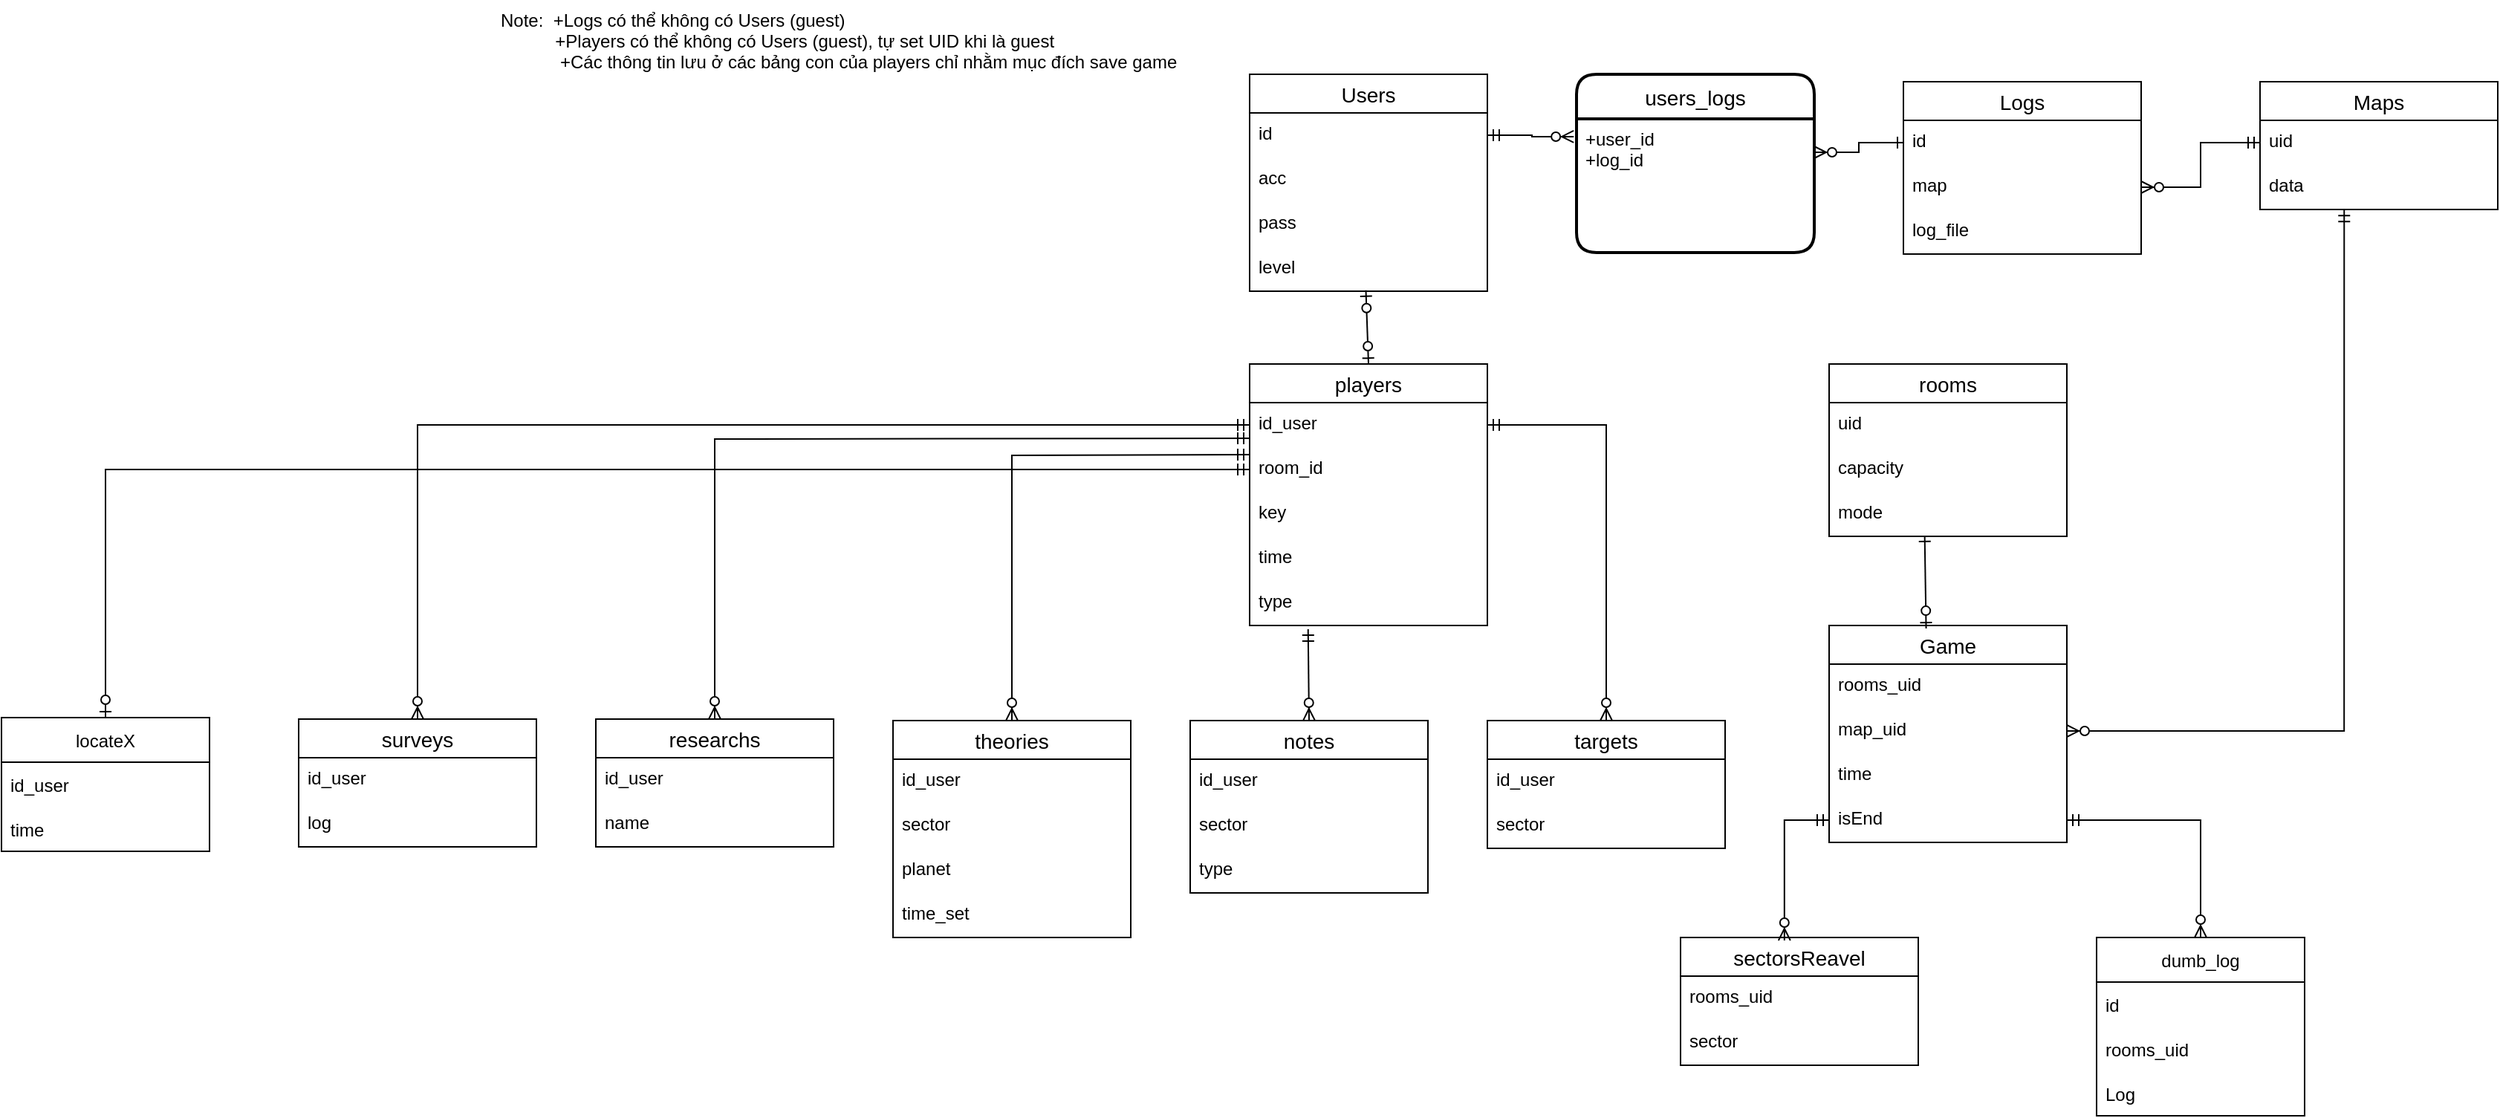 <mxfile version="20.0.4" type="device"><diagram id="UpDoPKUoh7SbWPE7AYx7" name="Page-1"><mxGraphModel dx="2048" dy="681" grid="1" gridSize="10" guides="1" tooltips="1" connect="1" arrows="1" fold="1" page="1" pageScale="1" pageWidth="827" pageHeight="1169" math="0" shadow="0"><root><mxCell id="0"/><mxCell id="1" parent="0"/><mxCell id="7GLclu0cyat6W4IVC8lv-1" value="Users" style="swimlane;fontStyle=0;childLayout=stackLayout;horizontal=1;startSize=26;horizontalStack=0;resizeParent=1;resizeParentMax=0;resizeLast=0;collapsible=1;marginBottom=0;align=center;fontSize=14;" parent="1" vertex="1"><mxGeometry x="180" y="65" width="160" height="146" as="geometry"/></mxCell><mxCell id="7GLclu0cyat6W4IVC8lv-2" value="id" style="text;strokeColor=none;fillColor=none;spacingLeft=4;spacingRight=4;overflow=hidden;rotatable=0;points=[[0,0.5],[1,0.5]];portConstraint=eastwest;fontSize=12;" parent="7GLclu0cyat6W4IVC8lv-1" vertex="1"><mxGeometry y="26" width="160" height="30" as="geometry"/></mxCell><mxCell id="7GLclu0cyat6W4IVC8lv-3" value="acc" style="text;strokeColor=none;fillColor=none;spacingLeft=4;spacingRight=4;overflow=hidden;rotatable=0;points=[[0,0.5],[1,0.5]];portConstraint=eastwest;fontSize=12;" parent="7GLclu0cyat6W4IVC8lv-1" vertex="1"><mxGeometry y="56" width="160" height="30" as="geometry"/></mxCell><mxCell id="7GLclu0cyat6W4IVC8lv-4" value="pass" style="text;strokeColor=none;fillColor=none;spacingLeft=4;spacingRight=4;overflow=hidden;rotatable=0;points=[[0,0.5],[1,0.5]];portConstraint=eastwest;fontSize=12;" parent="7GLclu0cyat6W4IVC8lv-1" vertex="1"><mxGeometry y="86" width="160" height="30" as="geometry"/></mxCell><mxCell id="7GLclu0cyat6W4IVC8lv-6" value="level" style="text;strokeColor=none;fillColor=none;spacingLeft=4;spacingRight=4;overflow=hidden;rotatable=0;points=[[0,0.5],[1,0.5]];portConstraint=eastwest;fontSize=12;" parent="7GLclu0cyat6W4IVC8lv-1" vertex="1"><mxGeometry y="116" width="160" height="30" as="geometry"/></mxCell><mxCell id="7GLclu0cyat6W4IVC8lv-9" value="Logs" style="swimlane;fontStyle=0;childLayout=stackLayout;horizontal=1;startSize=26;horizontalStack=0;resizeParent=1;resizeParentMax=0;resizeLast=0;collapsible=1;marginBottom=0;align=center;fontSize=14;" parent="1" vertex="1"><mxGeometry x="620" y="70" width="160" height="116" as="geometry"/></mxCell><mxCell id="7GLclu0cyat6W4IVC8lv-10" value="id" style="text;strokeColor=none;fillColor=none;spacingLeft=4;spacingRight=4;overflow=hidden;rotatable=0;points=[[0,0.5],[1,0.5]];portConstraint=eastwest;fontSize=12;" parent="7GLclu0cyat6W4IVC8lv-9" vertex="1"><mxGeometry y="26" width="160" height="30" as="geometry"/></mxCell><mxCell id="7GLclu0cyat6W4IVC8lv-11" value="map" style="text;strokeColor=none;fillColor=none;spacingLeft=4;spacingRight=4;overflow=hidden;rotatable=0;points=[[0,0.5],[1,0.5]];portConstraint=eastwest;fontSize=12;" parent="7GLclu0cyat6W4IVC8lv-9" vertex="1"><mxGeometry y="56" width="160" height="30" as="geometry"/></mxCell><mxCell id="7GLclu0cyat6W4IVC8lv-12" value="log_file" style="text;strokeColor=none;fillColor=none;spacingLeft=4;spacingRight=4;overflow=hidden;rotatable=0;points=[[0,0.5],[1,0.5]];portConstraint=eastwest;fontSize=12;" parent="7GLclu0cyat6W4IVC8lv-9" vertex="1"><mxGeometry y="86" width="160" height="30" as="geometry"/></mxCell><mxCell id="7GLclu0cyat6W4IVC8lv-13" value="Maps" style="swimlane;fontStyle=0;childLayout=stackLayout;horizontal=1;startSize=26;horizontalStack=0;resizeParent=1;resizeParentMax=0;resizeLast=0;collapsible=1;marginBottom=0;align=center;fontSize=14;" parent="1" vertex="1"><mxGeometry x="860" y="70" width="160" height="86" as="geometry"/></mxCell><mxCell id="7GLclu0cyat6W4IVC8lv-14" value="uid" style="text;strokeColor=none;fillColor=none;spacingLeft=4;spacingRight=4;overflow=hidden;rotatable=0;points=[[0,0.5],[1,0.5]];portConstraint=eastwest;fontSize=12;" parent="7GLclu0cyat6W4IVC8lv-13" vertex="1"><mxGeometry y="26" width="160" height="30" as="geometry"/></mxCell><mxCell id="7GLclu0cyat6W4IVC8lv-15" value="data" style="text;strokeColor=none;fillColor=none;spacingLeft=4;spacingRight=4;overflow=hidden;rotatable=0;points=[[0,0.5],[1,0.5]];portConstraint=eastwest;fontSize=12;" parent="7GLclu0cyat6W4IVC8lv-13" vertex="1"><mxGeometry y="56" width="160" height="30" as="geometry"/></mxCell><mxCell id="7GLclu0cyat6W4IVC8lv-17" value="rooms" style="swimlane;fontStyle=0;childLayout=stackLayout;horizontal=1;startSize=26;horizontalStack=0;resizeParent=1;resizeParentMax=0;resizeLast=0;collapsible=1;marginBottom=0;align=center;fontSize=14;" parent="1" vertex="1"><mxGeometry x="570" y="260" width="160" height="116" as="geometry"/></mxCell><mxCell id="7GLclu0cyat6W4IVC8lv-18" value="uid" style="text;strokeColor=none;fillColor=none;spacingLeft=4;spacingRight=4;overflow=hidden;rotatable=0;points=[[0,0.5],[1,0.5]];portConstraint=eastwest;fontSize=12;" parent="7GLclu0cyat6W4IVC8lv-17" vertex="1"><mxGeometry y="26" width="160" height="30" as="geometry"/></mxCell><mxCell id="7GLclu0cyat6W4IVC8lv-19" value="capacity" style="text;strokeColor=none;fillColor=none;spacingLeft=4;spacingRight=4;overflow=hidden;rotatable=0;points=[[0,0.5],[1,0.5]];portConstraint=eastwest;fontSize=12;" parent="7GLclu0cyat6W4IVC8lv-17" vertex="1"><mxGeometry y="56" width="160" height="30" as="geometry"/></mxCell><mxCell id="7GLclu0cyat6W4IVC8lv-20" value="mode" style="text;strokeColor=none;fillColor=none;spacingLeft=4;spacingRight=4;overflow=hidden;rotatable=0;points=[[0,0.5],[1,0.5]];portConstraint=eastwest;fontSize=12;" parent="7GLclu0cyat6W4IVC8lv-17" vertex="1"><mxGeometry y="86" width="160" height="30" as="geometry"/></mxCell><mxCell id="7GLclu0cyat6W4IVC8lv-21" value="Game" style="swimlane;fontStyle=0;childLayout=stackLayout;horizontal=1;startSize=26;horizontalStack=0;resizeParent=1;resizeParentMax=0;resizeLast=0;collapsible=1;marginBottom=0;align=center;fontSize=14;" parent="1" vertex="1"><mxGeometry x="570" y="436" width="160" height="146" as="geometry"/></mxCell><mxCell id="7GLclu0cyat6W4IVC8lv-22" value="rooms_uid" style="text;strokeColor=none;fillColor=none;spacingLeft=4;spacingRight=4;overflow=hidden;rotatable=0;points=[[0,0.5],[1,0.5]];portConstraint=eastwest;fontSize=12;" parent="7GLclu0cyat6W4IVC8lv-21" vertex="1"><mxGeometry y="26" width="160" height="30" as="geometry"/></mxCell><mxCell id="7GLclu0cyat6W4IVC8lv-23" value="map_uid" style="text;strokeColor=none;fillColor=none;spacingLeft=4;spacingRight=4;overflow=hidden;rotatable=0;points=[[0,0.5],[1,0.5]];portConstraint=eastwest;fontSize=12;" parent="7GLclu0cyat6W4IVC8lv-21" vertex="1"><mxGeometry y="56" width="160" height="30" as="geometry"/></mxCell><mxCell id="7GLclu0cyat6W4IVC8lv-24" value="time" style="text;strokeColor=none;fillColor=none;spacingLeft=4;spacingRight=4;overflow=hidden;rotatable=0;points=[[0,0.5],[1,0.5]];portConstraint=eastwest;fontSize=12;" parent="7GLclu0cyat6W4IVC8lv-21" vertex="1"><mxGeometry y="86" width="160" height="30" as="geometry"/></mxCell><mxCell id="RnT9Ci4VRvQXhfUByt9H-3" value="isEnd" style="text;strokeColor=none;fillColor=none;spacingLeft=4;spacingRight=4;overflow=hidden;rotatable=0;points=[[0,0.5],[1,0.5]];portConstraint=eastwest;fontSize=12;" vertex="1" parent="7GLclu0cyat6W4IVC8lv-21"><mxGeometry y="116" width="160" height="30" as="geometry"/></mxCell><mxCell id="7GLclu0cyat6W4IVC8lv-25" value="players" style="swimlane;fontStyle=0;childLayout=stackLayout;horizontal=1;startSize=26;horizontalStack=0;resizeParent=1;resizeParentMax=0;resizeLast=0;collapsible=1;marginBottom=0;align=center;fontSize=14;" parent="1" vertex="1"><mxGeometry x="180" y="260" width="160" height="176" as="geometry"/></mxCell><mxCell id="7GLclu0cyat6W4IVC8lv-26" value="id_user" style="text;strokeColor=none;fillColor=none;spacingLeft=4;spacingRight=4;overflow=hidden;rotatable=0;points=[[0,0.5],[1,0.5]];portConstraint=eastwest;fontSize=12;" parent="7GLclu0cyat6W4IVC8lv-25" vertex="1"><mxGeometry y="26" width="160" height="30" as="geometry"/></mxCell><mxCell id="7GLclu0cyat6W4IVC8lv-29" value="room_id" style="text;strokeColor=none;fillColor=none;spacingLeft=4;spacingRight=4;overflow=hidden;rotatable=0;points=[[0,0.5],[1,0.5]];portConstraint=eastwest;fontSize=12;" parent="7GLclu0cyat6W4IVC8lv-25" vertex="1"><mxGeometry y="56" width="160" height="30" as="geometry"/></mxCell><mxCell id="7GLclu0cyat6W4IVC8lv-30" value="key" style="text;strokeColor=none;fillColor=none;spacingLeft=4;spacingRight=4;overflow=hidden;rotatable=0;points=[[0,0.5],[1,0.5]];portConstraint=eastwest;fontSize=12;" parent="7GLclu0cyat6W4IVC8lv-25" vertex="1"><mxGeometry y="86" width="160" height="30" as="geometry"/></mxCell><mxCell id="7GLclu0cyat6W4IVC8lv-27" value="time" style="text;strokeColor=none;fillColor=none;spacingLeft=4;spacingRight=4;overflow=hidden;rotatable=0;points=[[0,0.5],[1,0.5]];portConstraint=eastwest;fontSize=12;" parent="7GLclu0cyat6W4IVC8lv-25" vertex="1"><mxGeometry y="116" width="160" height="30" as="geometry"/></mxCell><mxCell id="7GLclu0cyat6W4IVC8lv-59" value="type" style="text;strokeColor=none;fillColor=none;spacingLeft=4;spacingRight=4;overflow=hidden;rotatable=0;points=[[0,0.5],[1,0.5]];portConstraint=eastwest;fontSize=12;" parent="7GLclu0cyat6W4IVC8lv-25" vertex="1"><mxGeometry y="146" width="160" height="30" as="geometry"/></mxCell><mxCell id="7GLclu0cyat6W4IVC8lv-31" value="notes" style="swimlane;fontStyle=0;childLayout=stackLayout;horizontal=1;startSize=26;horizontalStack=0;resizeParent=1;resizeParentMax=0;resizeLast=0;collapsible=1;marginBottom=0;align=center;fontSize=14;" parent="1" vertex="1"><mxGeometry x="140" y="500" width="160" height="116" as="geometry"/></mxCell><mxCell id="7GLclu0cyat6W4IVC8lv-32" value="id_user" style="text;strokeColor=none;fillColor=none;spacingLeft=4;spacingRight=4;overflow=hidden;rotatable=0;points=[[0,0.5],[1,0.5]];portConstraint=eastwest;fontSize=12;" parent="7GLclu0cyat6W4IVC8lv-31" vertex="1"><mxGeometry y="26" width="160" height="30" as="geometry"/></mxCell><mxCell id="7GLclu0cyat6W4IVC8lv-33" value="sector" style="text;strokeColor=none;fillColor=none;spacingLeft=4;spacingRight=4;overflow=hidden;rotatable=0;points=[[0,0.5],[1,0.5]];portConstraint=eastwest;fontSize=12;" parent="7GLclu0cyat6W4IVC8lv-31" vertex="1"><mxGeometry y="56" width="160" height="30" as="geometry"/></mxCell><mxCell id="7GLclu0cyat6W4IVC8lv-34" value="type" style="text;strokeColor=none;fillColor=none;spacingLeft=4;spacingRight=4;overflow=hidden;rotatable=0;points=[[0,0.5],[1,0.5]];portConstraint=eastwest;fontSize=12;" parent="7GLclu0cyat6W4IVC8lv-31" vertex="1"><mxGeometry y="86" width="160" height="30" as="geometry"/></mxCell><mxCell id="7GLclu0cyat6W4IVC8lv-35" value="surveys" style="swimlane;fontStyle=0;childLayout=stackLayout;horizontal=1;startSize=26;horizontalStack=0;resizeParent=1;resizeParentMax=0;resizeLast=0;collapsible=1;marginBottom=0;align=center;fontSize=14;" parent="1" vertex="1"><mxGeometry x="-460" y="499" width="160" height="86" as="geometry"/></mxCell><mxCell id="7GLclu0cyat6W4IVC8lv-36" value="id_user" style="text;strokeColor=none;fillColor=none;spacingLeft=4;spacingRight=4;overflow=hidden;rotatable=0;points=[[0,0.5],[1,0.5]];portConstraint=eastwest;fontSize=12;" parent="7GLclu0cyat6W4IVC8lv-35" vertex="1"><mxGeometry y="26" width="160" height="30" as="geometry"/></mxCell><mxCell id="7GLclu0cyat6W4IVC8lv-37" value="log" style="text;strokeColor=none;fillColor=none;spacingLeft=4;spacingRight=4;overflow=hidden;rotatable=0;points=[[0,0.5],[1,0.5]];portConstraint=eastwest;fontSize=12;" parent="7GLclu0cyat6W4IVC8lv-35" vertex="1"><mxGeometry y="56" width="160" height="30" as="geometry"/></mxCell><mxCell id="7GLclu0cyat6W4IVC8lv-39" value="researchs" style="swimlane;fontStyle=0;childLayout=stackLayout;horizontal=1;startSize=26;horizontalStack=0;resizeParent=1;resizeParentMax=0;resizeLast=0;collapsible=1;marginBottom=0;align=center;fontSize=14;" parent="1" vertex="1"><mxGeometry x="-260" y="499" width="160" height="86" as="geometry"/></mxCell><mxCell id="7GLclu0cyat6W4IVC8lv-40" value="id_user" style="text;strokeColor=none;fillColor=none;spacingLeft=4;spacingRight=4;overflow=hidden;rotatable=0;points=[[0,0.5],[1,0.5]];portConstraint=eastwest;fontSize=12;" parent="7GLclu0cyat6W4IVC8lv-39" vertex="1"><mxGeometry y="26" width="160" height="30" as="geometry"/></mxCell><mxCell id="7GLclu0cyat6W4IVC8lv-41" value="name" style="text;strokeColor=none;fillColor=none;spacingLeft=4;spacingRight=4;overflow=hidden;rotatable=0;points=[[0,0.5],[1,0.5]];portConstraint=eastwest;fontSize=12;" parent="7GLclu0cyat6W4IVC8lv-39" vertex="1"><mxGeometry y="56" width="160" height="30" as="geometry"/></mxCell><mxCell id="7GLclu0cyat6W4IVC8lv-43" value="targets" style="swimlane;fontStyle=0;childLayout=stackLayout;horizontal=1;startSize=26;horizontalStack=0;resizeParent=1;resizeParentMax=0;resizeLast=0;collapsible=1;marginBottom=0;align=center;fontSize=14;" parent="1" vertex="1"><mxGeometry x="340" y="500" width="160" height="86" as="geometry"/></mxCell><mxCell id="7GLclu0cyat6W4IVC8lv-44" value="id_user" style="text;strokeColor=none;fillColor=none;spacingLeft=4;spacingRight=4;overflow=hidden;rotatable=0;points=[[0,0.5],[1,0.5]];portConstraint=eastwest;fontSize=12;" parent="7GLclu0cyat6W4IVC8lv-43" vertex="1"><mxGeometry y="26" width="160" height="30" as="geometry"/></mxCell><mxCell id="7GLclu0cyat6W4IVC8lv-45" value="sector" style="text;strokeColor=none;fillColor=none;spacingLeft=4;spacingRight=4;overflow=hidden;rotatable=0;points=[[0,0.5],[1,0.5]];portConstraint=eastwest;fontSize=12;" parent="7GLclu0cyat6W4IVC8lv-43" vertex="1"><mxGeometry y="56" width="160" height="30" as="geometry"/></mxCell><mxCell id="7GLclu0cyat6W4IVC8lv-49" value="theories" style="swimlane;fontStyle=0;childLayout=stackLayout;horizontal=1;startSize=26;horizontalStack=0;resizeParent=1;resizeParentMax=0;resizeLast=0;collapsible=1;marginBottom=0;align=center;fontSize=14;" parent="1" vertex="1"><mxGeometry x="-60" y="500" width="160" height="146" as="geometry"/></mxCell><mxCell id="7GLclu0cyat6W4IVC8lv-50" value="id_user" style="text;strokeColor=none;fillColor=none;spacingLeft=4;spacingRight=4;overflow=hidden;rotatable=0;points=[[0,0.5],[1,0.5]];portConstraint=eastwest;fontSize=12;" parent="7GLclu0cyat6W4IVC8lv-49" vertex="1"><mxGeometry y="26" width="160" height="30" as="geometry"/></mxCell><mxCell id="7GLclu0cyat6W4IVC8lv-51" value="sector" style="text;strokeColor=none;fillColor=none;spacingLeft=4;spacingRight=4;overflow=hidden;rotatable=0;points=[[0,0.5],[1,0.5]];portConstraint=eastwest;fontSize=12;" parent="7GLclu0cyat6W4IVC8lv-49" vertex="1"><mxGeometry y="56" width="160" height="30" as="geometry"/></mxCell><mxCell id="7GLclu0cyat6W4IVC8lv-52" value="planet" style="text;strokeColor=none;fillColor=none;spacingLeft=4;spacingRight=4;overflow=hidden;rotatable=0;points=[[0,0.5],[1,0.5]];portConstraint=eastwest;fontSize=12;" parent="7GLclu0cyat6W4IVC8lv-49" vertex="1"><mxGeometry y="86" width="160" height="30" as="geometry"/></mxCell><mxCell id="7GLclu0cyat6W4IVC8lv-54" value="time_set" style="text;strokeColor=none;fillColor=none;spacingLeft=4;spacingRight=4;overflow=hidden;rotatable=0;points=[[0,0.5],[1,0.5]];portConstraint=eastwest;fontSize=12;" parent="7GLclu0cyat6W4IVC8lv-49" vertex="1"><mxGeometry y="116" width="160" height="30" as="geometry"/></mxCell><mxCell id="7GLclu0cyat6W4IVC8lv-55" value="sectorsReavel" style="swimlane;fontStyle=0;childLayout=stackLayout;horizontal=1;startSize=26;horizontalStack=0;resizeParent=1;resizeParentMax=0;resizeLast=0;collapsible=1;marginBottom=0;align=center;fontSize=14;" parent="1" vertex="1"><mxGeometry x="470" y="646" width="160" height="86" as="geometry"/></mxCell><mxCell id="7GLclu0cyat6W4IVC8lv-56" value="rooms_uid" style="text;strokeColor=none;fillColor=none;spacingLeft=4;spacingRight=4;overflow=hidden;rotatable=0;points=[[0,0.5],[1,0.5]];portConstraint=eastwest;fontSize=12;" parent="7GLclu0cyat6W4IVC8lv-55" vertex="1"><mxGeometry y="26" width="160" height="30" as="geometry"/></mxCell><mxCell id="7GLclu0cyat6W4IVC8lv-57" value="sector" style="text;strokeColor=none;fillColor=none;spacingLeft=4;spacingRight=4;overflow=hidden;rotatable=0;points=[[0,0.5],[1,0.5]];portConstraint=eastwest;fontSize=12;" parent="7GLclu0cyat6W4IVC8lv-55" vertex="1"><mxGeometry y="56" width="160" height="30" as="geometry"/></mxCell><mxCell id="7GLclu0cyat6W4IVC8lv-66" value="" style="fontSize=12;html=1;endArrow=ERzeroToOne;endFill=1;rounded=0;startArrow=ERzeroToOne;startFill=0;entryX=0.489;entryY=0.98;entryDx=0;entryDy=0;entryPerimeter=0;exitX=0.5;exitY=0;exitDx=0;exitDy=0;" parent="1" source="7GLclu0cyat6W4IVC8lv-25" target="7GLclu0cyat6W4IVC8lv-6" edge="1"><mxGeometry width="100" height="100" relative="1" as="geometry"><mxPoint x="70" y="370" as="sourcePoint"/><mxPoint x="170" y="270" as="targetPoint"/></mxGeometry></mxCell><mxCell id="7GLclu0cyat6W4IVC8lv-71" value="users_logs" style="swimlane;childLayout=stackLayout;horizontal=1;startSize=30;horizontalStack=0;rounded=1;fontSize=14;fontStyle=0;strokeWidth=2;resizeParent=0;resizeLast=1;shadow=0;dashed=0;align=center;" parent="1" vertex="1"><mxGeometry x="400" y="65" width="160" height="120" as="geometry"/></mxCell><mxCell id="7GLclu0cyat6W4IVC8lv-72" value="+user_id&#10;+log_id" style="align=left;strokeColor=none;fillColor=none;spacingLeft=4;fontSize=12;verticalAlign=top;resizable=0;rotatable=0;part=1;" parent="7GLclu0cyat6W4IVC8lv-71" vertex="1"><mxGeometry y="30" width="160" height="90" as="geometry"/></mxCell><mxCell id="7GLclu0cyat6W4IVC8lv-73" value="" style="edgeStyle=orthogonalEdgeStyle;fontSize=12;html=1;endArrow=ERzeroToMany;startArrow=ERmandOne;rounded=0;exitX=1;exitY=0.5;exitDx=0;exitDy=0;entryX=-0.012;entryY=0.133;entryDx=0;entryDy=0;entryPerimeter=0;" parent="1" source="7GLclu0cyat6W4IVC8lv-2" target="7GLclu0cyat6W4IVC8lv-72" edge="1"><mxGeometry width="100" height="100" relative="1" as="geometry"><mxPoint x="140" y="300" as="sourcePoint"/><mxPoint x="240" y="200" as="targetPoint"/></mxGeometry></mxCell><mxCell id="7GLclu0cyat6W4IVC8lv-74" value="" style="fontSize=12;html=1;endArrow=ERzeroToMany;startArrow=ERone;rounded=0;exitX=0;exitY=0.5;exitDx=0;exitDy=0;entryX=1;entryY=0.25;entryDx=0;entryDy=0;edgeStyle=orthogonalEdgeStyle;startFill=0;" parent="1" source="7GLclu0cyat6W4IVC8lv-10" target="7GLclu0cyat6W4IVC8lv-72" edge="1"><mxGeometry width="100" height="100" relative="1" as="geometry"><mxPoint x="140" y="300" as="sourcePoint"/><mxPoint x="560" y="140" as="targetPoint"/></mxGeometry></mxCell><mxCell id="7GLclu0cyat6W4IVC8lv-75" value="Note:  +Logs có thể không có Users (guest)&#10;           +Players có thể không có Users (guest), tự set UID khi là guest&#10;            +Các thông tin lưu ở các bảng con của players chỉ nhằm mục đích save game" style="text;strokeColor=none;fillColor=none;spacingLeft=4;spacingRight=4;overflow=hidden;rotatable=0;points=[[0,0.5],[1,0.5]];portConstraint=eastwest;fontSize=12;" parent="1" vertex="1"><mxGeometry x="-330" y="15" width="480" height="50" as="geometry"/></mxCell><mxCell id="7GLclu0cyat6W4IVC8lv-77" value="" style="edgeStyle=orthogonalEdgeStyle;fontSize=12;html=1;endArrow=ERzeroToMany;startArrow=ERmandOne;rounded=0;entryX=0.5;entryY=0;entryDx=0;entryDy=0;exitX=0;exitY=0.5;exitDx=0;exitDy=0;" parent="1" source="7GLclu0cyat6W4IVC8lv-26" target="7GLclu0cyat6W4IVC8lv-35" edge="1"><mxGeometry width="100" height="100" relative="1" as="geometry"><mxPoint x="40" y="420" as="sourcePoint"/><mxPoint x="140" y="320" as="targetPoint"/></mxGeometry></mxCell><mxCell id="7GLclu0cyat6W4IVC8lv-78" value="" style="edgeStyle=orthogonalEdgeStyle;fontSize=12;html=1;endArrow=ERzeroToMany;startArrow=ERmandOne;rounded=0;entryX=0.5;entryY=0;entryDx=0;entryDy=0;" parent="1" target="7GLclu0cyat6W4IVC8lv-39" edge="1"><mxGeometry width="100" height="100" relative="1" as="geometry"><mxPoint x="180" y="310" as="sourcePoint"/><mxPoint x="-370" y="509" as="targetPoint"/></mxGeometry></mxCell><mxCell id="7GLclu0cyat6W4IVC8lv-79" value="" style="edgeStyle=orthogonalEdgeStyle;fontSize=12;html=1;endArrow=ERzeroToMany;startArrow=ERmandOne;rounded=0;entryX=0.5;entryY=0;entryDx=0;entryDy=0;" parent="1" target="7GLclu0cyat6W4IVC8lv-49" edge="1"><mxGeometry width="100" height="100" relative="1" as="geometry"><mxPoint x="180" y="321" as="sourcePoint"/><mxPoint x="-360" y="519" as="targetPoint"/></mxGeometry></mxCell><mxCell id="7GLclu0cyat6W4IVC8lv-80" value="" style="fontSize=12;html=1;endArrow=ERzeroToMany;startArrow=ERmandOne;rounded=0;entryX=0.5;entryY=0;entryDx=0;entryDy=0;exitX=0.246;exitY=1.084;exitDx=0;exitDy=0;exitPerimeter=0;" parent="1" source="7GLclu0cyat6W4IVC8lv-59" target="7GLclu0cyat6W4IVC8lv-31" edge="1"><mxGeometry width="100" height="100" relative="1" as="geometry"><mxPoint x="220" y="440" as="sourcePoint"/><mxPoint x="-350" y="529" as="targetPoint"/></mxGeometry></mxCell><mxCell id="7GLclu0cyat6W4IVC8lv-81" value="" style="edgeStyle=orthogonalEdgeStyle;fontSize=12;html=1;endArrow=ERzeroToMany;startArrow=ERmandOne;rounded=0;entryX=0.5;entryY=0;entryDx=0;entryDy=0;exitX=1;exitY=0.5;exitDx=0;exitDy=0;" parent="1" source="7GLclu0cyat6W4IVC8lv-26" target="7GLclu0cyat6W4IVC8lv-43" edge="1"><mxGeometry width="100" height="100" relative="1" as="geometry"><mxPoint x="220" y="341" as="sourcePoint"/><mxPoint x="-340" y="539" as="targetPoint"/></mxGeometry></mxCell><mxCell id="7GLclu0cyat6W4IVC8lv-83" value="" style="fontSize=12;html=1;endArrow=ERzeroToOne;endFill=1;rounded=0;entryX=0.408;entryY=0.014;entryDx=0;entryDy=0;exitX=0.402;exitY=0.982;exitDx=0;exitDy=0;exitPerimeter=0;entryPerimeter=0;startArrow=ERone;startFill=0;" parent="1" source="7GLclu0cyat6W4IVC8lv-20" target="7GLclu0cyat6W4IVC8lv-21" edge="1"><mxGeometry width="100" height="100" relative="1" as="geometry"><mxPoint x="650" y="370" as="sourcePoint"/><mxPoint x="560" y="320" as="targetPoint"/></mxGeometry></mxCell><mxCell id="7GLclu0cyat6W4IVC8lv-84" value="" style="fontSize=12;html=1;endArrow=ERzeroToMany;startArrow=ERmandOne;rounded=0;entryX=0.437;entryY=0.023;entryDx=0;entryDy=0;entryPerimeter=0;edgeStyle=orthogonalEdgeStyle;" parent="1" source="RnT9Ci4VRvQXhfUByt9H-3" target="7GLclu0cyat6W4IVC8lv-55" edge="1"><mxGeometry width="100" height="100" relative="1" as="geometry"><mxPoint x="350" y="311" as="sourcePoint"/><mxPoint x="430.0" y="510" as="targetPoint"/></mxGeometry></mxCell><mxCell id="7GLclu0cyat6W4IVC8lv-85" value="" style="edgeStyle=orthogonalEdgeStyle;fontSize=12;html=1;endArrow=ERzeroToMany;startArrow=ERmandOne;rounded=0;exitX=0;exitY=0.5;exitDx=0;exitDy=0;" parent="1" source="7GLclu0cyat6W4IVC8lv-14" target="7GLclu0cyat6W4IVC8lv-11" edge="1"><mxGeometry width="100" height="100" relative="1" as="geometry"><mxPoint x="470" y="420" as="sourcePoint"/><mxPoint x="570" y="320" as="targetPoint"/></mxGeometry></mxCell><mxCell id="7GLclu0cyat6W4IVC8lv-86" value="" style="edgeStyle=orthogonalEdgeStyle;fontSize=12;html=1;endArrow=ERzeroToMany;startArrow=ERmandOne;rounded=0;entryX=1;entryY=0.5;entryDx=0;entryDy=0;exitX=0.354;exitY=1.006;exitDx=0;exitDy=0;exitPerimeter=0;" parent="1" source="7GLclu0cyat6W4IVC8lv-15" target="7GLclu0cyat6W4IVC8lv-23" edge="1"><mxGeometry width="100" height="100" relative="1" as="geometry"><mxPoint x="840" y="140" as="sourcePoint"/><mxPoint x="790.0" y="151.0" as="targetPoint"/></mxGeometry></mxCell><mxCell id="RnT9Ci4VRvQXhfUByt9H-4" value="dumb_log" style="swimlane;fontStyle=0;childLayout=stackLayout;horizontal=1;startSize=30;horizontalStack=0;resizeParent=1;resizeParentMax=0;resizeLast=0;collapsible=1;marginBottom=0;" vertex="1" parent="1"><mxGeometry x="750" y="646" width="140" height="120" as="geometry"/></mxCell><mxCell id="RnT9Ci4VRvQXhfUByt9H-5" value="id" style="text;strokeColor=none;fillColor=none;align=left;verticalAlign=middle;spacingLeft=4;spacingRight=4;overflow=hidden;points=[[0,0.5],[1,0.5]];portConstraint=eastwest;rotatable=0;" vertex="1" parent="RnT9Ci4VRvQXhfUByt9H-4"><mxGeometry y="30" width="140" height="30" as="geometry"/></mxCell><mxCell id="RnT9Ci4VRvQXhfUByt9H-6" value="rooms_uid" style="text;strokeColor=none;fillColor=none;align=left;verticalAlign=middle;spacingLeft=4;spacingRight=4;overflow=hidden;points=[[0,0.5],[1,0.5]];portConstraint=eastwest;rotatable=0;" vertex="1" parent="RnT9Ci4VRvQXhfUByt9H-4"><mxGeometry y="60" width="140" height="30" as="geometry"/></mxCell><mxCell id="RnT9Ci4VRvQXhfUByt9H-7" value="Log" style="text;strokeColor=none;fillColor=none;align=left;verticalAlign=middle;spacingLeft=4;spacingRight=4;overflow=hidden;points=[[0,0.5],[1,0.5]];portConstraint=eastwest;rotatable=0;" vertex="1" parent="RnT9Ci4VRvQXhfUByt9H-4"><mxGeometry y="90" width="140" height="30" as="geometry"/></mxCell><mxCell id="RnT9Ci4VRvQXhfUByt9H-8" value="" style="fontSize=12;html=1;endArrow=ERzeroToMany;startArrow=ERmandOne;rounded=0;entryX=0.5;entryY=0;entryDx=0;entryDy=0;edgeStyle=orthogonalEdgeStyle;" edge="1" parent="1" source="RnT9Ci4VRvQXhfUByt9H-3" target="RnT9Ci4VRvQXhfUByt9H-4"><mxGeometry width="100" height="100" relative="1" as="geometry"><mxPoint x="580.0" y="577" as="sourcePoint"/><mxPoint x="549.92" y="657.978" as="targetPoint"/></mxGeometry></mxCell><mxCell id="RnT9Ci4VRvQXhfUByt9H-10" value="locateX" style="swimlane;fontStyle=0;childLayout=stackLayout;horizontal=1;startSize=30;horizontalStack=0;resizeParent=1;resizeParentMax=0;resizeLast=0;collapsible=1;marginBottom=0;" vertex="1" parent="1"><mxGeometry x="-660" y="498" width="140" height="90" as="geometry"/></mxCell><mxCell id="RnT9Ci4VRvQXhfUByt9H-11" value="id_user" style="text;strokeColor=none;fillColor=none;align=left;verticalAlign=middle;spacingLeft=4;spacingRight=4;overflow=hidden;points=[[0,0.5],[1,0.5]];portConstraint=eastwest;rotatable=0;" vertex="1" parent="RnT9Ci4VRvQXhfUByt9H-10"><mxGeometry y="30" width="140" height="30" as="geometry"/></mxCell><mxCell id="RnT9Ci4VRvQXhfUByt9H-12" value="time" style="text;strokeColor=none;fillColor=none;align=left;verticalAlign=middle;spacingLeft=4;spacingRight=4;overflow=hidden;points=[[0,0.5],[1,0.5]];portConstraint=eastwest;rotatable=0;" vertex="1" parent="RnT9Ci4VRvQXhfUByt9H-10"><mxGeometry y="60" width="140" height="30" as="geometry"/></mxCell><mxCell id="RnT9Ci4VRvQXhfUByt9H-15" value="" style="edgeStyle=orthogonalEdgeStyle;fontSize=12;html=1;endArrow=ERzeroToOne;endFill=1;rounded=0;exitX=0;exitY=0.5;exitDx=0;exitDy=0;entryX=0.5;entryY=0;entryDx=0;entryDy=0;startArrow=ERmandOne;startFill=0;" edge="1" parent="1" source="7GLclu0cyat6W4IVC8lv-29" target="RnT9Ci4VRvQXhfUByt9H-10"><mxGeometry width="100" height="100" relative="1" as="geometry"><mxPoint x="-320" y="460" as="sourcePoint"/><mxPoint x="-220" y="360" as="targetPoint"/></mxGeometry></mxCell></root></mxGraphModel></diagram></mxfile>